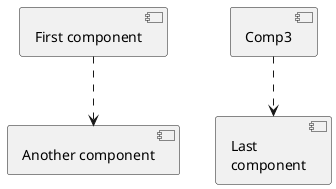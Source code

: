 @startuml

[First component]
[Another component] as Comp2
component Comp3
component [Last\ncomponent] as Comp4

[First component] ..> Comp2
[Comp3] ..> Comp4



@enduml
